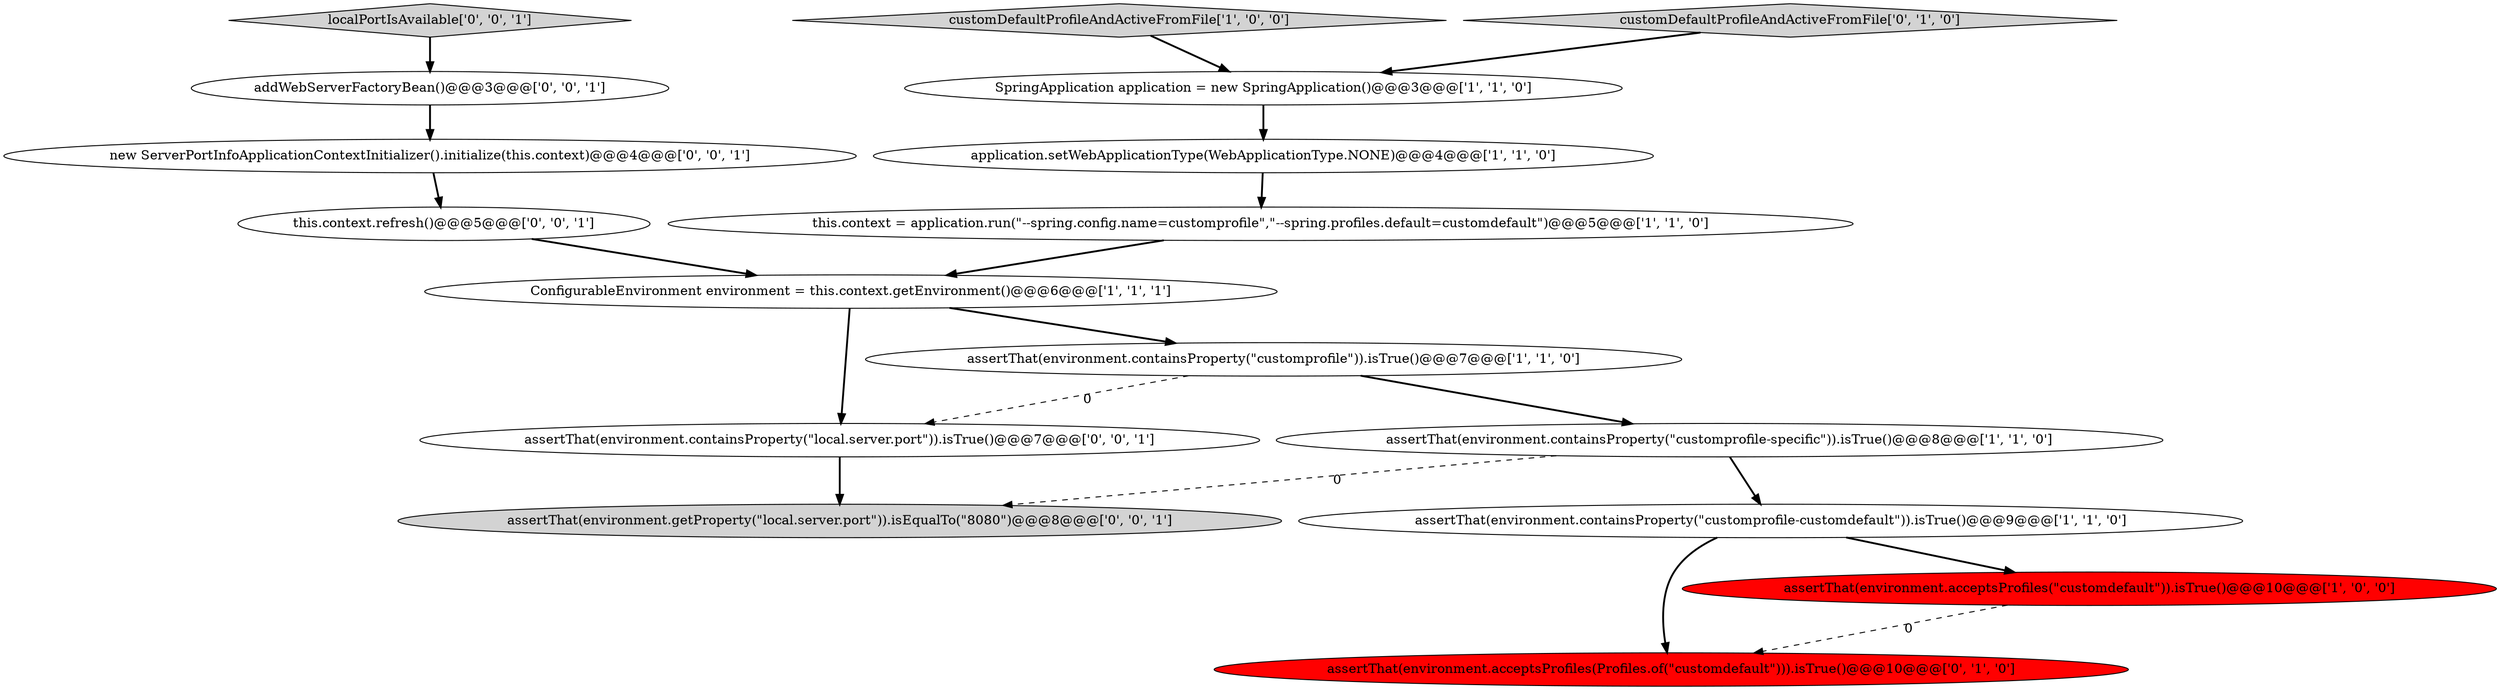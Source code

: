 digraph {
15 [style = filled, label = "localPortIsAvailable['0', '0', '1']", fillcolor = lightgray, shape = diamond image = "AAA0AAABBB3BBB"];
10 [style = filled, label = "assertThat(environment.acceptsProfiles(Profiles.of(\"customdefault\"))).isTrue()@@@10@@@['0', '1', '0']", fillcolor = red, shape = ellipse image = "AAA1AAABBB2BBB"];
12 [style = filled, label = "addWebServerFactoryBean()@@@3@@@['0', '0', '1']", fillcolor = white, shape = ellipse image = "AAA0AAABBB3BBB"];
2 [style = filled, label = "assertThat(environment.acceptsProfiles(\"customdefault\")).isTrue()@@@10@@@['1', '0', '0']", fillcolor = red, shape = ellipse image = "AAA1AAABBB1BBB"];
3 [style = filled, label = "customDefaultProfileAndActiveFromFile['1', '0', '0']", fillcolor = lightgray, shape = diamond image = "AAA0AAABBB1BBB"];
4 [style = filled, label = "ConfigurableEnvironment environment = this.context.getEnvironment()@@@6@@@['1', '1', '1']", fillcolor = white, shape = ellipse image = "AAA0AAABBB1BBB"];
7 [style = filled, label = "SpringApplication application = new SpringApplication()@@@3@@@['1', '1', '0']", fillcolor = white, shape = ellipse image = "AAA0AAABBB1BBB"];
11 [style = filled, label = "assertThat(environment.getProperty(\"local.server.port\")).isEqualTo(\"8080\")@@@8@@@['0', '0', '1']", fillcolor = lightgray, shape = ellipse image = "AAA0AAABBB3BBB"];
13 [style = filled, label = "new ServerPortInfoApplicationContextInitializer().initialize(this.context)@@@4@@@['0', '0', '1']", fillcolor = white, shape = ellipse image = "AAA0AAABBB3BBB"];
14 [style = filled, label = "assertThat(environment.containsProperty(\"local.server.port\")).isTrue()@@@7@@@['0', '0', '1']", fillcolor = white, shape = ellipse image = "AAA0AAABBB3BBB"];
8 [style = filled, label = "assertThat(environment.containsProperty(\"customprofile\")).isTrue()@@@7@@@['1', '1', '0']", fillcolor = white, shape = ellipse image = "AAA0AAABBB1BBB"];
1 [style = filled, label = "this.context = application.run(\"--spring.config.name=customprofile\",\"--spring.profiles.default=customdefault\")@@@5@@@['1', '1', '0']", fillcolor = white, shape = ellipse image = "AAA0AAABBB1BBB"];
9 [style = filled, label = "customDefaultProfileAndActiveFromFile['0', '1', '0']", fillcolor = lightgray, shape = diamond image = "AAA0AAABBB2BBB"];
5 [style = filled, label = "assertThat(environment.containsProperty(\"customprofile-customdefault\")).isTrue()@@@9@@@['1', '1', '0']", fillcolor = white, shape = ellipse image = "AAA0AAABBB1BBB"];
0 [style = filled, label = "application.setWebApplicationType(WebApplicationType.NONE)@@@4@@@['1', '1', '0']", fillcolor = white, shape = ellipse image = "AAA0AAABBB1BBB"];
6 [style = filled, label = "assertThat(environment.containsProperty(\"customprofile-specific\")).isTrue()@@@8@@@['1', '1', '0']", fillcolor = white, shape = ellipse image = "AAA0AAABBB1BBB"];
16 [style = filled, label = "this.context.refresh()@@@5@@@['0', '0', '1']", fillcolor = white, shape = ellipse image = "AAA0AAABBB3BBB"];
4->8 [style = bold, label=""];
5->10 [style = bold, label=""];
6->5 [style = bold, label=""];
1->4 [style = bold, label=""];
5->2 [style = bold, label=""];
7->0 [style = bold, label=""];
8->6 [style = bold, label=""];
12->13 [style = bold, label=""];
4->14 [style = bold, label=""];
15->12 [style = bold, label=""];
16->4 [style = bold, label=""];
8->14 [style = dashed, label="0"];
3->7 [style = bold, label=""];
9->7 [style = bold, label=""];
14->11 [style = bold, label=""];
0->1 [style = bold, label=""];
13->16 [style = bold, label=""];
2->10 [style = dashed, label="0"];
6->11 [style = dashed, label="0"];
}
